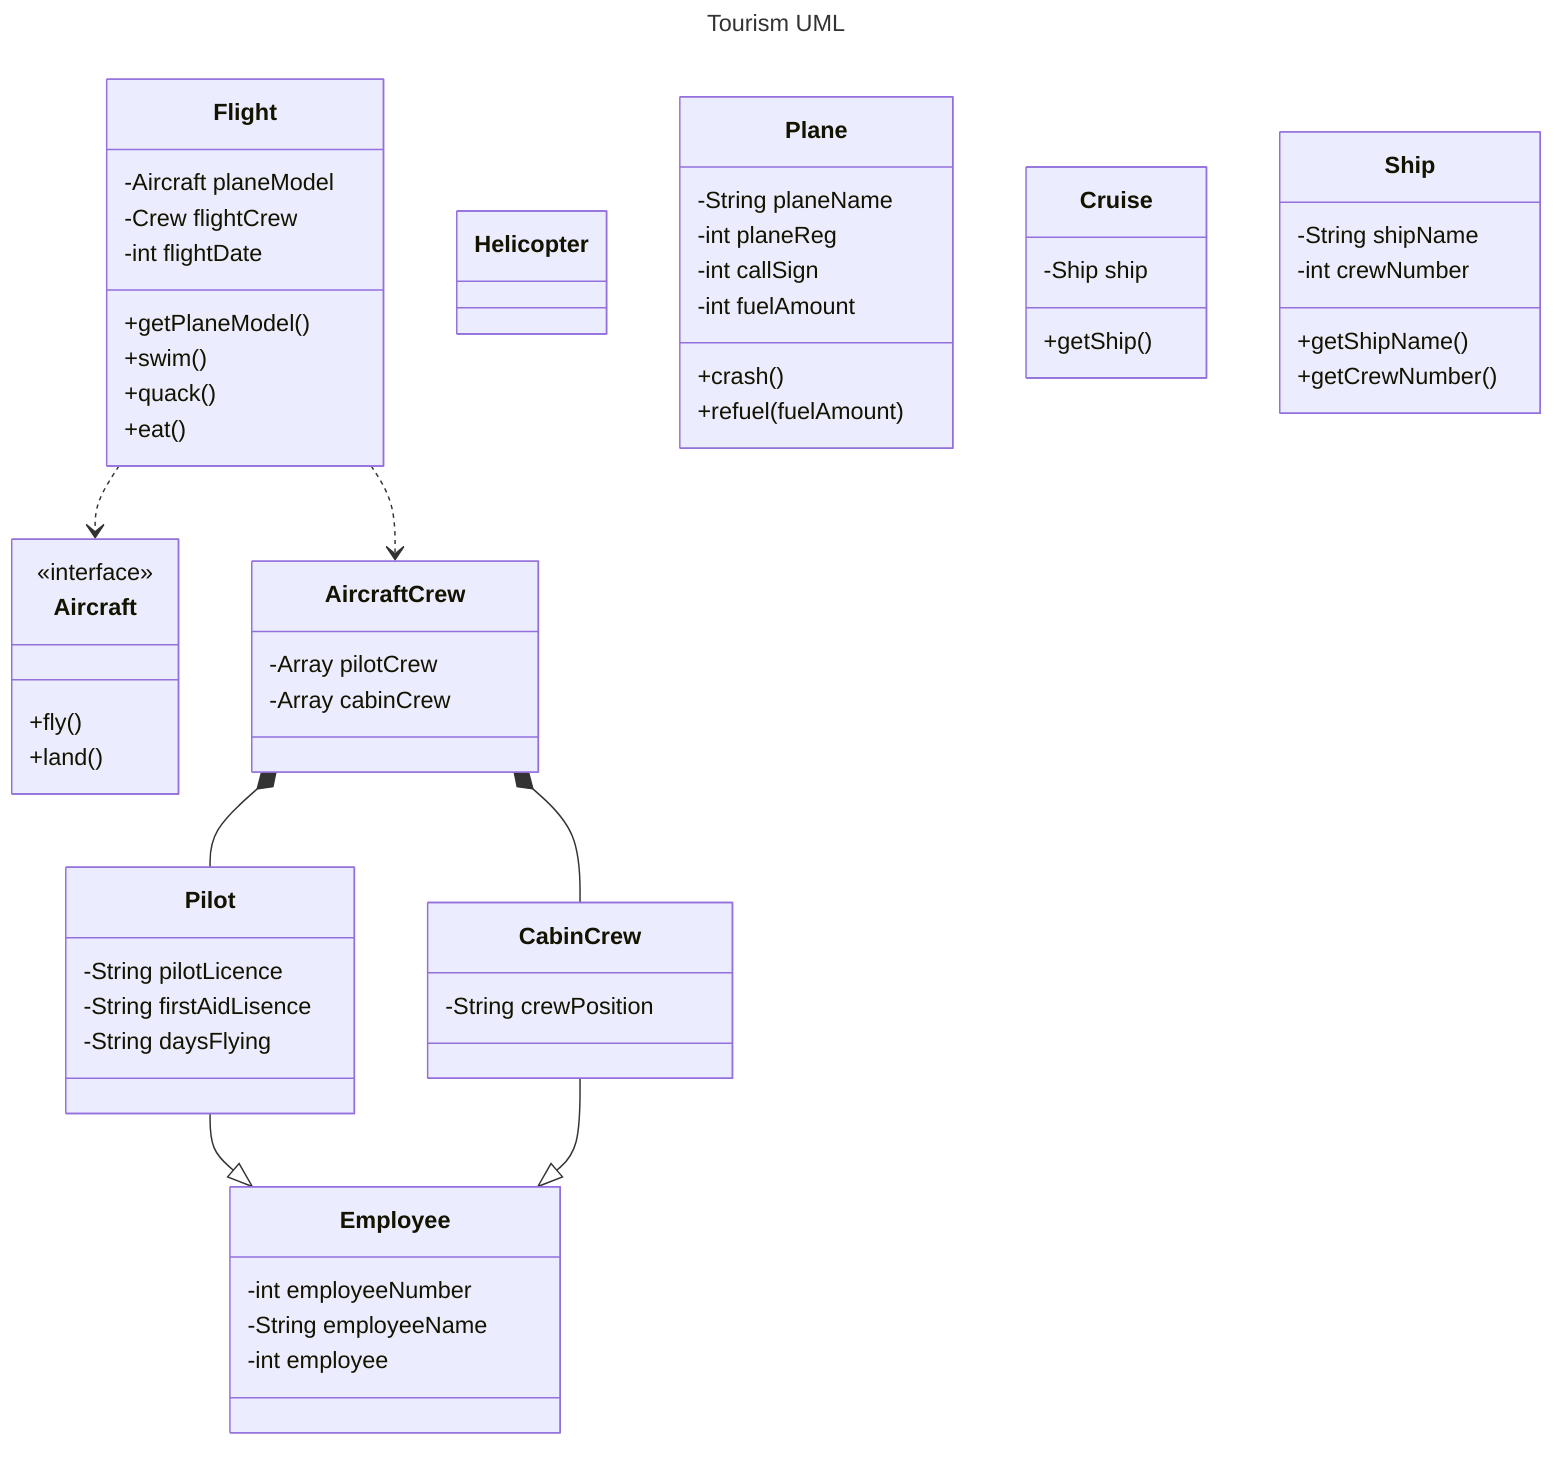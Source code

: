 ---
title: Tourism UML
---

classDiagram
  Flight ..> Aircraft 
  Flight ..> AircraftCrew 
  AircraftCrew *-- Pilot
  AircraftCrew *-- CabinCrew
  Pilot --|> Employee
  CabinCrew --|> Employee

  class Flight{
    -Aircraft planeModel
    -Crew flightCrew
    -int flightDate
    +getPlaneModel()
    +swim()
    +quack()
    +eat()
  }
  class Aircraft{
    <<interface>>
    +fly()
    +land()
  }
  class Helicopter
  class Plane{
    -String planeName
    -int planeReg
    -int callSign
    -int fuelAmount
    +crash()
    +refuel(fuelAmount)

  }
  class AircraftCrew{
    -Array pilotCrew
    -Array cabinCrew 

  }
  class Employee{
    -int employeeNumber
    -String employeeName
    -int employee

  }
  class Pilot{
    -String pilotLicence 
    -String firstAidLisence
    -String daysFlying
  }
  class CabinCrew{
    -String crewPosition
  }
  class Cruise{
    -Ship ship
    +getShip()
  }
  class Ship{
    -String shipName
    -int crewNumber
    +getShipName()
    +getCrewNumber()
  }
